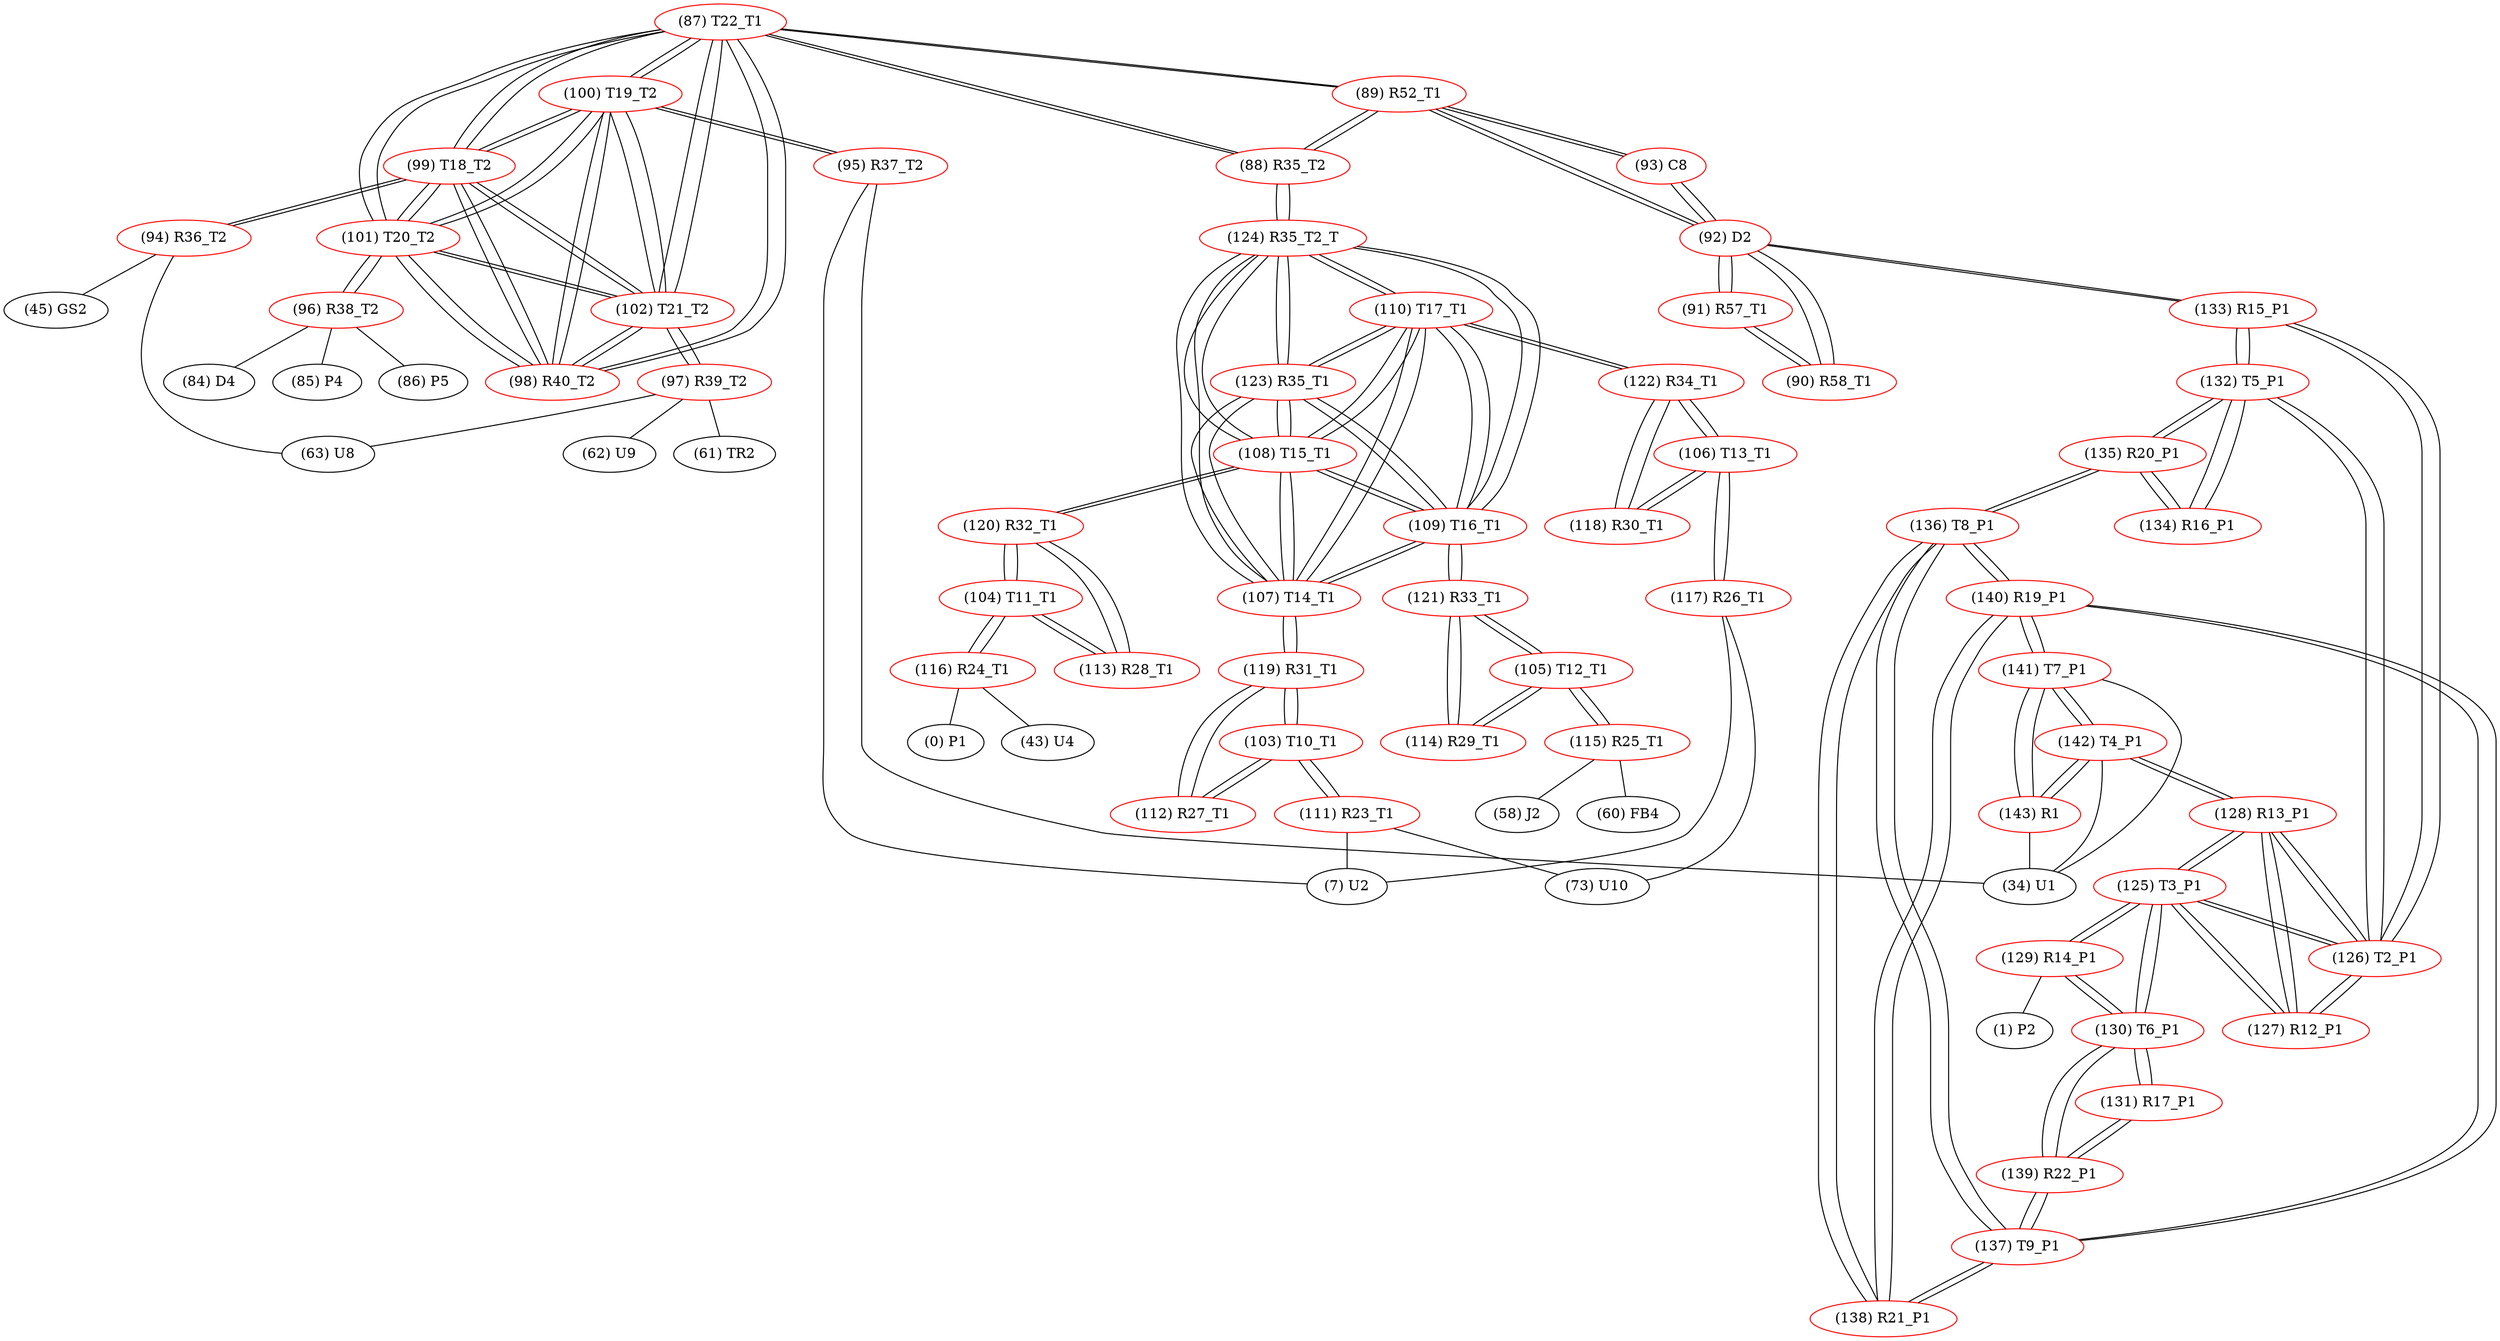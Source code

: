 graph {
	87 [label="(87) T22_T1" color=red]
	100 [label="(100) T19_T2"]
	99 [label="(99) T18_T2"]
	98 [label="(98) R40_T2"]
	102 [label="(102) T21_T2"]
	101 [label="(101) T20_T2"]
	89 [label="(89) R52_T1"]
	88 [label="(88) R35_T2"]
	88 [label="(88) R35_T2" color=red]
	89 [label="(89) R52_T1"]
	87 [label="(87) T22_T1"]
	124 [label="(124) R35_T2_T"]
	89 [label="(89) R52_T1" color=red]
	92 [label="(92) D2"]
	93 [label="(93) C8"]
	88 [label="(88) R35_T2"]
	87 [label="(87) T22_T1"]
	90 [label="(90) R58_T1" color=red]
	91 [label="(91) R57_T1"]
	92 [label="(92) D2"]
	91 [label="(91) R57_T1" color=red]
	90 [label="(90) R58_T1"]
	92 [label="(92) D2"]
	92 [label="(92) D2" color=red]
	89 [label="(89) R52_T1"]
	93 [label="(93) C8"]
	90 [label="(90) R58_T1"]
	91 [label="(91) R57_T1"]
	133 [label="(133) R15_P1"]
	93 [label="(93) C8" color=red]
	92 [label="(92) D2"]
	89 [label="(89) R52_T1"]
	94 [label="(94) R36_T2" color=red]
	63 [label="(63) U8"]
	45 [label="(45) GS2"]
	99 [label="(99) T18_T2"]
	95 [label="(95) R37_T2" color=red]
	34 [label="(34) U1"]
	7 [label="(7) U2"]
	100 [label="(100) T19_T2"]
	96 [label="(96) R38_T2" color=red]
	85 [label="(85) P4"]
	86 [label="(86) P5"]
	84 [label="(84) D4"]
	101 [label="(101) T20_T2"]
	97 [label="(97) R39_T2" color=red]
	63 [label="(63) U8"]
	62 [label="(62) U9"]
	61 [label="(61) TR2"]
	102 [label="(102) T21_T2"]
	98 [label="(98) R40_T2" color=red]
	87 [label="(87) T22_T1"]
	100 [label="(100) T19_T2"]
	99 [label="(99) T18_T2"]
	102 [label="(102) T21_T2"]
	101 [label="(101) T20_T2"]
	99 [label="(99) T18_T2" color=red]
	87 [label="(87) T22_T1"]
	100 [label="(100) T19_T2"]
	98 [label="(98) R40_T2"]
	102 [label="(102) T21_T2"]
	101 [label="(101) T20_T2"]
	94 [label="(94) R36_T2"]
	100 [label="(100) T19_T2" color=red]
	87 [label="(87) T22_T1"]
	99 [label="(99) T18_T2"]
	98 [label="(98) R40_T2"]
	102 [label="(102) T21_T2"]
	101 [label="(101) T20_T2"]
	95 [label="(95) R37_T2"]
	101 [label="(101) T20_T2" color=red]
	87 [label="(87) T22_T1"]
	100 [label="(100) T19_T2"]
	99 [label="(99) T18_T2"]
	98 [label="(98) R40_T2"]
	102 [label="(102) T21_T2"]
	96 [label="(96) R38_T2"]
	102 [label="(102) T21_T2" color=red]
	87 [label="(87) T22_T1"]
	100 [label="(100) T19_T2"]
	99 [label="(99) T18_T2"]
	98 [label="(98) R40_T2"]
	101 [label="(101) T20_T2"]
	97 [label="(97) R39_T2"]
	103 [label="(103) T10_T1" color=red]
	111 [label="(111) R23_T1"]
	119 [label="(119) R31_T1"]
	112 [label="(112) R27_T1"]
	104 [label="(104) T11_T1" color=red]
	116 [label="(116) R24_T1"]
	120 [label="(120) R32_T1"]
	113 [label="(113) R28_T1"]
	105 [label="(105) T12_T1" color=red]
	121 [label="(121) R33_T1"]
	114 [label="(114) R29_T1"]
	115 [label="(115) R25_T1"]
	106 [label="(106) T13_T1" color=red]
	118 [label="(118) R30_T1"]
	122 [label="(122) R34_T1"]
	117 [label="(117) R26_T1"]
	107 [label="(107) T14_T1" color=red]
	109 [label="(109) T16_T1"]
	108 [label="(108) T15_T1"]
	123 [label="(123) R35_T1"]
	110 [label="(110) T17_T1"]
	124 [label="(124) R35_T2_T"]
	119 [label="(119) R31_T1"]
	108 [label="(108) T15_T1" color=red]
	109 [label="(109) T16_T1"]
	123 [label="(123) R35_T1"]
	107 [label="(107) T14_T1"]
	110 [label="(110) T17_T1"]
	124 [label="(124) R35_T2_T"]
	120 [label="(120) R32_T1"]
	109 [label="(109) T16_T1" color=red]
	108 [label="(108) T15_T1"]
	123 [label="(123) R35_T1"]
	107 [label="(107) T14_T1"]
	110 [label="(110) T17_T1"]
	124 [label="(124) R35_T2_T"]
	121 [label="(121) R33_T1"]
	110 [label="(110) T17_T1" color=red]
	109 [label="(109) T16_T1"]
	108 [label="(108) T15_T1"]
	123 [label="(123) R35_T1"]
	107 [label="(107) T14_T1"]
	124 [label="(124) R35_T2_T"]
	122 [label="(122) R34_T1"]
	111 [label="(111) R23_T1" color=red]
	7 [label="(7) U2"]
	73 [label="(73) U10"]
	103 [label="(103) T10_T1"]
	112 [label="(112) R27_T1" color=red]
	103 [label="(103) T10_T1"]
	119 [label="(119) R31_T1"]
	113 [label="(113) R28_T1" color=red]
	120 [label="(120) R32_T1"]
	104 [label="(104) T11_T1"]
	114 [label="(114) R29_T1" color=red]
	121 [label="(121) R33_T1"]
	105 [label="(105) T12_T1"]
	115 [label="(115) R25_T1" color=red]
	58 [label="(58) J2"]
	60 [label="(60) FB4"]
	105 [label="(105) T12_T1"]
	116 [label="(116) R24_T1" color=red]
	43 [label="(43) U4"]
	0 [label="(0) P1"]
	104 [label="(104) T11_T1"]
	117 [label="(117) R26_T1" color=red]
	73 [label="(73) U10"]
	7 [label="(7) U2"]
	106 [label="(106) T13_T1"]
	118 [label="(118) R30_T1" color=red]
	122 [label="(122) R34_T1"]
	106 [label="(106) T13_T1"]
	119 [label="(119) R31_T1" color=red]
	103 [label="(103) T10_T1"]
	112 [label="(112) R27_T1"]
	107 [label="(107) T14_T1"]
	120 [label="(120) R32_T1" color=red]
	108 [label="(108) T15_T1"]
	113 [label="(113) R28_T1"]
	104 [label="(104) T11_T1"]
	121 [label="(121) R33_T1" color=red]
	109 [label="(109) T16_T1"]
	114 [label="(114) R29_T1"]
	105 [label="(105) T12_T1"]
	122 [label="(122) R34_T1" color=red]
	110 [label="(110) T17_T1"]
	118 [label="(118) R30_T1"]
	106 [label="(106) T13_T1"]
	123 [label="(123) R35_T1" color=red]
	109 [label="(109) T16_T1"]
	108 [label="(108) T15_T1"]
	107 [label="(107) T14_T1"]
	110 [label="(110) T17_T1"]
	124 [label="(124) R35_T2_T"]
	124 [label="(124) R35_T2_T" color=red]
	109 [label="(109) T16_T1"]
	108 [label="(108) T15_T1"]
	123 [label="(123) R35_T1"]
	107 [label="(107) T14_T1"]
	110 [label="(110) T17_T1"]
	88 [label="(88) R35_T2"]
	125 [label="(125) T3_P1" color=red]
	129 [label="(129) R14_P1"]
	130 [label="(130) T6_P1"]
	128 [label="(128) R13_P1"]
	127 [label="(127) R12_P1"]
	126 [label="(126) T2_P1"]
	126 [label="(126) T2_P1" color=red]
	128 [label="(128) R13_P1"]
	125 [label="(125) T3_P1"]
	127 [label="(127) R12_P1"]
	132 [label="(132) T5_P1"]
	133 [label="(133) R15_P1"]
	127 [label="(127) R12_P1" color=red]
	128 [label="(128) R13_P1"]
	125 [label="(125) T3_P1"]
	126 [label="(126) T2_P1"]
	128 [label="(128) R13_P1" color=red]
	142 [label="(142) T4_P1"]
	125 [label="(125) T3_P1"]
	127 [label="(127) R12_P1"]
	126 [label="(126) T2_P1"]
	129 [label="(129) R14_P1" color=red]
	1 [label="(1) P2"]
	125 [label="(125) T3_P1"]
	130 [label="(130) T6_P1"]
	130 [label="(130) T6_P1" color=red]
	129 [label="(129) R14_P1"]
	125 [label="(125) T3_P1"]
	139 [label="(139) R22_P1"]
	131 [label="(131) R17_P1"]
	131 [label="(131) R17_P1" color=red]
	139 [label="(139) R22_P1"]
	130 [label="(130) T6_P1"]
	132 [label="(132) T5_P1" color=red]
	126 [label="(126) T2_P1"]
	133 [label="(133) R15_P1"]
	134 [label="(134) R16_P1"]
	135 [label="(135) R20_P1"]
	133 [label="(133) R15_P1" color=red]
	92 [label="(92) D2"]
	126 [label="(126) T2_P1"]
	132 [label="(132) T5_P1"]
	134 [label="(134) R16_P1" color=red]
	132 [label="(132) T5_P1"]
	135 [label="(135) R20_P1"]
	135 [label="(135) R20_P1" color=red]
	136 [label="(136) T8_P1"]
	134 [label="(134) R16_P1"]
	132 [label="(132) T5_P1"]
	136 [label="(136) T8_P1" color=red]
	137 [label="(137) T9_P1"]
	138 [label="(138) R21_P1"]
	140 [label="(140) R19_P1"]
	135 [label="(135) R20_P1"]
	137 [label="(137) T9_P1" color=red]
	139 [label="(139) R22_P1"]
	138 [label="(138) R21_P1"]
	136 [label="(136) T8_P1"]
	140 [label="(140) R19_P1"]
	138 [label="(138) R21_P1" color=red]
	137 [label="(137) T9_P1"]
	136 [label="(136) T8_P1"]
	140 [label="(140) R19_P1"]
	139 [label="(139) R22_P1" color=red]
	137 [label="(137) T9_P1"]
	130 [label="(130) T6_P1"]
	131 [label="(131) R17_P1"]
	140 [label="(140) R19_P1" color=red]
	137 [label="(137) T9_P1"]
	138 [label="(138) R21_P1"]
	136 [label="(136) T8_P1"]
	141 [label="(141) T7_P1"]
	141 [label="(141) T7_P1" color=red]
	143 [label="(143) R1"]
	142 [label="(142) T4_P1"]
	34 [label="(34) U1"]
	140 [label="(140) R19_P1"]
	142 [label="(142) T4_P1" color=red]
	128 [label="(128) R13_P1"]
	143 [label="(143) R1"]
	141 [label="(141) T7_P1"]
	34 [label="(34) U1"]
	143 [label="(143) R1" color=red]
	142 [label="(142) T4_P1"]
	141 [label="(141) T7_P1"]
	34 [label="(34) U1"]
	87 -- 100
	87 -- 99
	87 -- 98
	87 -- 102
	87 -- 101
	87 -- 89
	87 -- 88
	88 -- 89
	88 -- 87
	88 -- 124
	89 -- 92
	89 -- 93
	89 -- 88
	89 -- 87
	90 -- 91
	90 -- 92
	91 -- 90
	91 -- 92
	92 -- 89
	92 -- 93
	92 -- 90
	92 -- 91
	92 -- 133
	93 -- 92
	93 -- 89
	94 -- 63
	94 -- 45
	94 -- 99
	95 -- 34
	95 -- 7
	95 -- 100
	96 -- 85
	96 -- 86
	96 -- 84
	96 -- 101
	97 -- 63
	97 -- 62
	97 -- 61
	97 -- 102
	98 -- 87
	98 -- 100
	98 -- 99
	98 -- 102
	98 -- 101
	99 -- 87
	99 -- 100
	99 -- 98
	99 -- 102
	99 -- 101
	99 -- 94
	100 -- 87
	100 -- 99
	100 -- 98
	100 -- 102
	100 -- 101
	100 -- 95
	101 -- 87
	101 -- 100
	101 -- 99
	101 -- 98
	101 -- 102
	101 -- 96
	102 -- 87
	102 -- 100
	102 -- 99
	102 -- 98
	102 -- 101
	102 -- 97
	103 -- 111
	103 -- 119
	103 -- 112
	104 -- 116
	104 -- 120
	104 -- 113
	105 -- 121
	105 -- 114
	105 -- 115
	106 -- 118
	106 -- 122
	106 -- 117
	107 -- 109
	107 -- 108
	107 -- 123
	107 -- 110
	107 -- 124
	107 -- 119
	108 -- 109
	108 -- 123
	108 -- 107
	108 -- 110
	108 -- 124
	108 -- 120
	109 -- 108
	109 -- 123
	109 -- 107
	109 -- 110
	109 -- 124
	109 -- 121
	110 -- 109
	110 -- 108
	110 -- 123
	110 -- 107
	110 -- 124
	110 -- 122
	111 -- 7
	111 -- 73
	111 -- 103
	112 -- 103
	112 -- 119
	113 -- 120
	113 -- 104
	114 -- 121
	114 -- 105
	115 -- 58
	115 -- 60
	115 -- 105
	116 -- 43
	116 -- 0
	116 -- 104
	117 -- 73
	117 -- 7
	117 -- 106
	118 -- 122
	118 -- 106
	119 -- 103
	119 -- 112
	119 -- 107
	120 -- 108
	120 -- 113
	120 -- 104
	121 -- 109
	121 -- 114
	121 -- 105
	122 -- 110
	122 -- 118
	122 -- 106
	123 -- 109
	123 -- 108
	123 -- 107
	123 -- 110
	123 -- 124
	124 -- 109
	124 -- 108
	124 -- 123
	124 -- 107
	124 -- 110
	124 -- 88
	125 -- 129
	125 -- 130
	125 -- 128
	125 -- 127
	125 -- 126
	126 -- 128
	126 -- 125
	126 -- 127
	126 -- 132
	126 -- 133
	127 -- 128
	127 -- 125
	127 -- 126
	128 -- 142
	128 -- 125
	128 -- 127
	128 -- 126
	129 -- 1
	129 -- 125
	129 -- 130
	130 -- 129
	130 -- 125
	130 -- 139
	130 -- 131
	131 -- 139
	131 -- 130
	132 -- 126
	132 -- 133
	132 -- 134
	132 -- 135
	133 -- 92
	133 -- 126
	133 -- 132
	134 -- 132
	134 -- 135
	135 -- 136
	135 -- 134
	135 -- 132
	136 -- 137
	136 -- 138
	136 -- 140
	136 -- 135
	137 -- 139
	137 -- 138
	137 -- 136
	137 -- 140
	138 -- 137
	138 -- 136
	138 -- 140
	139 -- 137
	139 -- 130
	139 -- 131
	140 -- 137
	140 -- 138
	140 -- 136
	140 -- 141
	141 -- 143
	141 -- 142
	141 -- 34
	141 -- 140
	142 -- 128
	142 -- 143
	142 -- 141
	142 -- 34
	143 -- 142
	143 -- 141
	143 -- 34
}